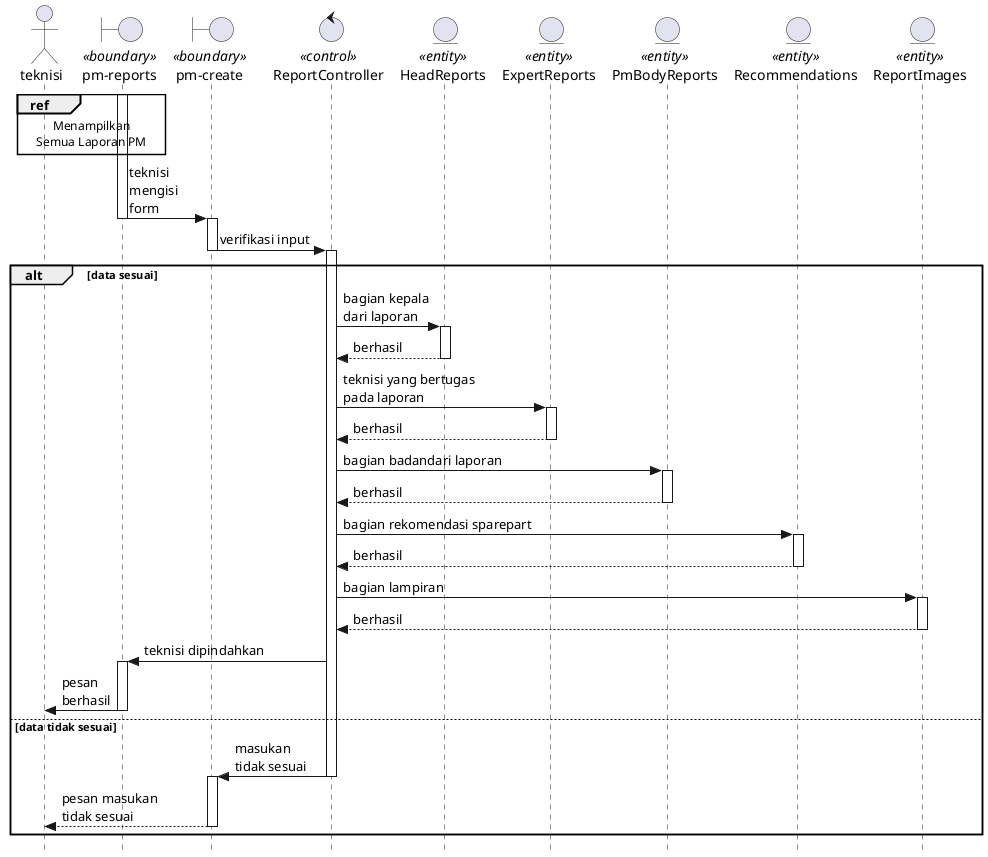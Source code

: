@startuml createPM

skinparam style strictuml

actor teknisi
boundary "pm-reports" as pm <<boundary>>
boundary "pm-create" as pmCreate <<boundary>>
control ReportController <<control>>
entity HeadReports <<entity>>
entity ExpertReports <<entity>>
entity PmBodyReports <<entity>>
entity Recommendations <<entity>>
entity ReportImages <<entity>>

ref over teknisi, pm : Menampilkan\nSemua Laporan PM

activate pm
pm -> pmCreate : teknisi\nmengisi\nform
    deactivate pm
    activate pmCreate
pmCreate -> ReportController : verifikasi input
    deactivate pmCreate
    activate ReportController

alt data sesuai
    ReportController -> HeadReports : bagian kepala\ndari laporan
        activate HeadReports
        return berhasil
    ReportController -> ExpertReports : teknisi yang bertugas\npada laporan
        activate ExpertReports
        return berhasil
    ReportController -> PmBodyReports : bagian badandari laporan
        activate PmBodyReports
        return berhasil
    ReportController -> Recommendations : bagian rekomendasi sparepart
        activate Recommendations
        return berhasil
    ReportController -> ReportImages : bagian lampiran
        activate ReportImages
        return berhasil
    ReportController -> pm : teknisi dipindahkan
        activate pm
    pm -> teknisi : pesan\nberhasil
        deactivate pm
    
else data tidak sesuai
    ReportController -> pmCreate : masukan\ntidak sesuai
        deactivate ReportController
        activate pmCreate
    pmCreate --> teknisi : pesan masukan\ntidak sesuai
        deactivate pmCreate

end

@enduml



@startuml viewPM

skinparam style strictuml

actor teknisi
boundary "pm-reports" as pm <<boundary>>
boundary "pm-item" as pmItem <<boundary>>

ref over teknisi, pm : Menampilkan\nSemua Laporan PM

activate pm
pm -> pmItem : teknisi memilih\nlaporan
    deactivate pm
    activate pmItem
pmItem -> pmItem : menampilkan\ndata laporan

@enduml



@startuml editPM

skinparam style strictuml

actor teknisi
boundary "pm-item" as pmItem <<boundary>>
boundary "pm-create" as pmCreate <<boundary>>
control ReportController <<control>>
entity HeadReports <<entity>>
entity ExpertReports <<entity>>
entity PmBodyReports <<entity>>
entity Recommendations <<entity>>
entity ReportImages <<entity>>

ref over teknisi, pmItem : Melihat Laporan PM

activate pmItem
pmItem -> pmCreate : mengisi form\ndengan\ndata lama
    deactivate pmItem
pmCreate -> ReportController : verifikasi input
    activate ReportController

alt data sesuai
    ReportController -> HeadReports : bagian kepala\ndari laporan
        activate HeadReports
        return berhasil
    ReportController -> ExpertReports : teknisi yang bertugas\npada laporan
        activate ExpertReports
        return berhasil
    ReportController -> PmBodyReports : bagian badan dari laporan
        activate PmBodyReports
        return berhasil
    ReportController -> Recommendations : bagian rekomendasi sparepart
        activate Recommendations
        return berhasil
    ReportController -> ReportImages : bagian lampiran
        activate ReportImages
        return berhasil
    ReportController -> pmItem : teknisi dipindahkan
        activate pmItem
    pmItem -> teknisi : pesan\nberhasil
        deactivate pmItem
    
else data tidak sesuai
    ReportController -> pmCreate : masukan\ntidak sesuai
        deactivate ReportController
    pmCreate --> teknisi : pesan masukan\ntidak sesuai
        deactivate pmCreate
end

@enduml



@startuml deletePM

skinparam style strictuml

actor teknisi
boundary "pm-reports" as pm <<boundary>>
boundary "pm-item" as pmItem <<boundary>>
control ReportController <<control>>
entity HeadReports <<entity>>

ref over teknisi, pmItem : Melihat Laporan PM

pmItem -> ReportController : teknisi memilih\nmenu delete
    deactivate pmItem
    activate ReportController
ReportController -> HeadReports : data diberikan\nflag dihapus
    activate HeadReports
    return berhasil
ReportController -> pm : teknisi dipindahkan
    activate pm
pm --> teknisi : pesan\nberhasil
    deactivate pm

@enduml